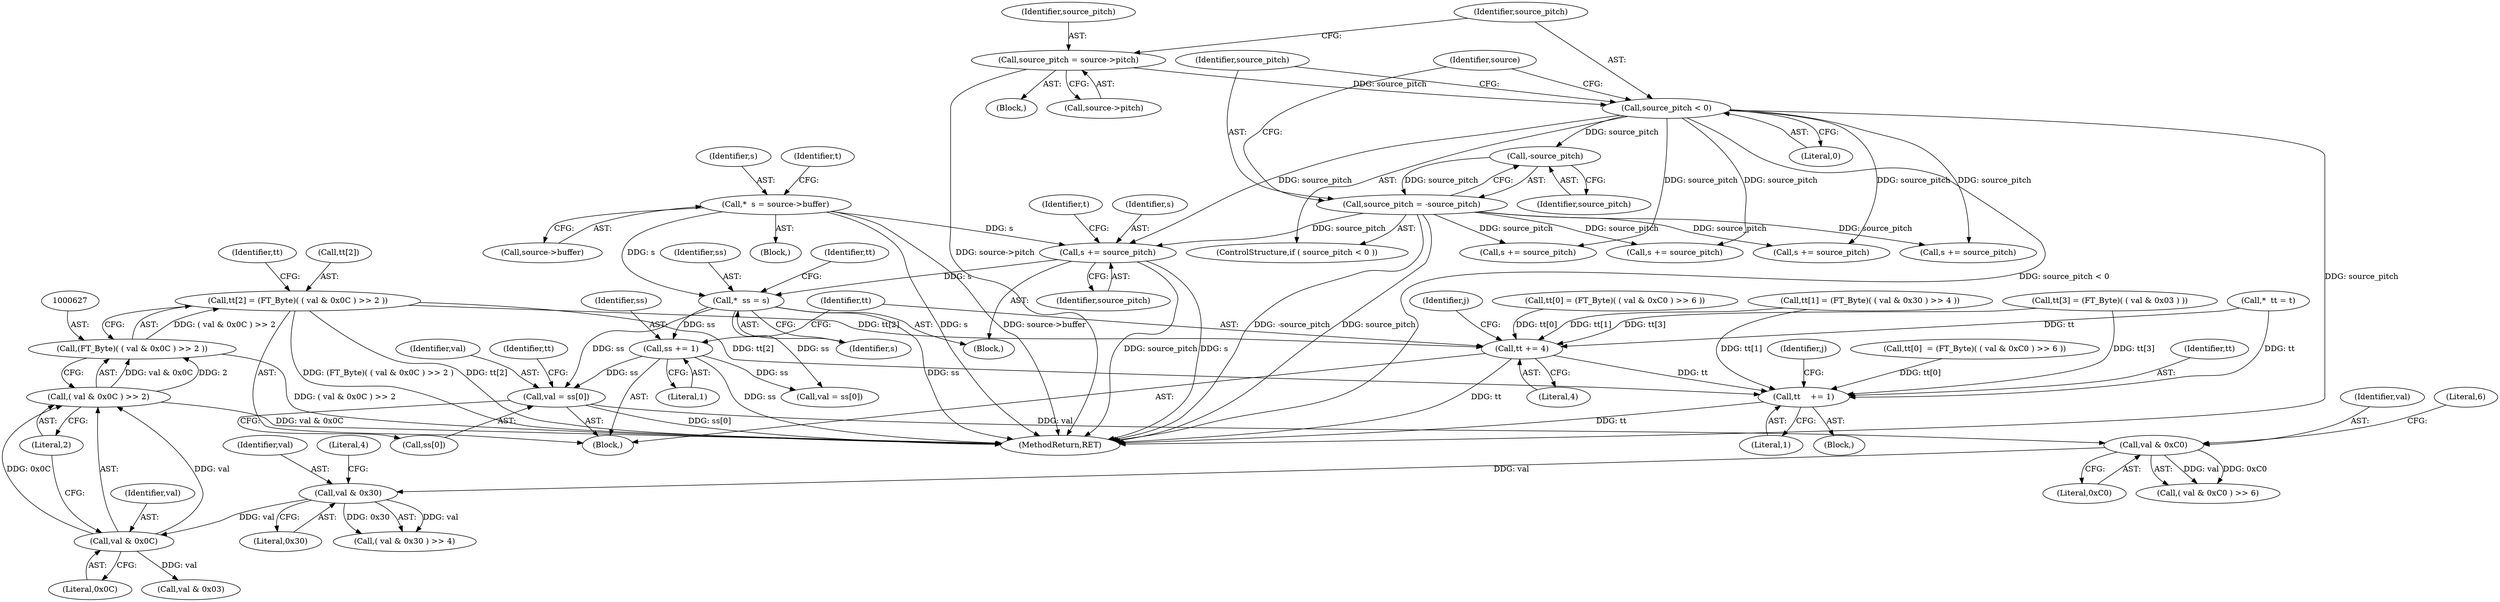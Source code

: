 digraph "0_savannah_b3500af717010137046ec4076d1e1c0641e33727@array" {
"1000622" [label="(Call,tt[2] = (FT_Byte)( ( val & 0x0C ) >> 2 ))"];
"1000626" [label="(Call,(FT_Byte)( ( val & 0x0C ) >> 2 ))"];
"1000628" [label="(Call,( val & 0x0C ) >> 2)"];
"1000629" [label="(Call,val & 0x0C)"];
"1000618" [label="(Call,val & 0x30)"];
"1000607" [label="(Call,val & 0xC0)"];
"1000595" [label="(Call,val = ss[0])"];
"1000642" [label="(Call,ss += 1)"];
"1000572" [label="(Call,*  ss = s)"];
"1000542" [label="(Call,*  s = source->buffer)"];
"1000690" [label="(Call,s += source_pitch)"];
"1000275" [label="(Call,source_pitch < 0)"];
"1000269" [label="(Call,source_pitch = source->pitch)"];
"1000278" [label="(Call,source_pitch = -source_pitch)"];
"1000280" [label="(Call,-source_pitch)"];
"1000645" [label="(Call,tt += 4)"];
"1000687" [label="(Call,tt    += 1)"];
"1000661" [label="(Call,val = ss[0])"];
"1000269" [label="(Call,source_pitch = source->pitch)"];
"1000592" [label="(Identifier,j)"];
"1000573" [label="(Identifier,ss)"];
"1000570" [label="(Block,)"];
"1000600" [label="(Call,tt[0] = (FT_Byte)( ( val & 0xC0 ) >> 6 ))"];
"1000274" [label="(ControlStructure,if ( source_pitch < 0 ))"];
"1000609" [label="(Literal,0xC0)"];
"1000280" [label="(Call,-source_pitch)"];
"1000671" [label="(Identifier,j)"];
"1000673" [label="(Call,tt[0]  = (FT_Byte)( ( val & 0xC0 ) >> 6 ))"];
"1000647" [label="(Literal,4)"];
"1000110" [label="(Block,)"];
"1000577" [label="(Identifier,tt)"];
"1000689" [label="(Literal,1)"];
"1000275" [label="(Call,source_pitch < 0)"];
"1000618" [label="(Call,val & 0x30)"];
"1000278" [label="(Call,source_pitch = -source_pitch)"];
"1000617" [label="(Call,( val & 0x30 ) >> 4)"];
"1000633" [label="(Call,tt[3] = (FT_Byte)( ( val & 0x03 ) ))"];
"1000610" [label="(Literal,6)"];
"1000542" [label="(Call,*  s = source->buffer)"];
"1000593" [label="(Block,)"];
"1000271" [label="(Call,source->pitch)"];
"1000630" [label="(Identifier,val)"];
"1000691" [label="(Identifier,s)"];
"1000543" [label="(Identifier,s)"];
"1000270" [label="(Identifier,source_pitch)"];
"1000277" [label="(Literal,0)"];
"1000622" [label="(Call,tt[2] = (FT_Byte)( ( val & 0x0C ) >> 2 ))"];
"1000803" [label="(Call,s += source_pitch)"];
"1000544" [label="(Call,source->buffer)"];
"1000549" [label="(Identifier,t)"];
"1000687" [label="(Call,tt    += 1)"];
"1000284" [label="(Identifier,source)"];
"1000631" [label="(Literal,0x0C)"];
"1000628" [label="(Call,( val & 0x0C ) >> 2)"];
"1000620" [label="(Literal,0x30)"];
"1000607" [label="(Call,val & 0xC0)"];
"1000595" [label="(Call,val = ss[0])"];
"1000642" [label="(Call,ss += 1)"];
"1000602" [label="(Identifier,tt)"];
"1000885" [label="(MethodReturn,RET)"];
"1000635" [label="(Identifier,tt)"];
"1000646" [label="(Identifier,tt)"];
"1000276" [label="(Identifier,source_pitch)"];
"1000281" [label="(Identifier,source_pitch)"];
"1000629" [label="(Call,val & 0x0C)"];
"1000596" [label="(Identifier,val)"];
"1000608" [label="(Identifier,val)"];
"1000875" [label="(Call,s += source_pitch)"];
"1000572" [label="(Call,*  ss = s)"];
"1000619" [label="(Identifier,val)"];
"1000597" [label="(Call,ss[0])"];
"1000643" [label="(Identifier,ss)"];
"1000606" [label="(Call,( val & 0xC0 ) >> 6)"];
"1000621" [label="(Literal,4)"];
"1000644" [label="(Literal,1)"];
"1000690" [label="(Call,s += source_pitch)"];
"1000540" [label="(Block,)"];
"1000639" [label="(Call,val & 0x03)"];
"1000632" [label="(Literal,2)"];
"1000692" [label="(Identifier,source_pitch)"];
"1000623" [label="(Call,tt[2])"];
"1000645" [label="(Call,tt += 4)"];
"1000481" [label="(Call,s += source_pitch)"];
"1000576" [label="(Call,*  tt = t)"];
"1000626" [label="(Call,(FT_Byte)( ( val & 0x0C ) >> 2 ))"];
"1000611" [label="(Call,tt[1] = (FT_Byte)( ( val & 0x30 ) >> 4 ))"];
"1000279" [label="(Identifier,source_pitch)"];
"1000574" [label="(Identifier,s)"];
"1000672" [label="(Block,)"];
"1000694" [label="(Identifier,t)"];
"1000688" [label="(Identifier,tt)"];
"1000532" [label="(Call,s += source_pitch)"];
"1000622" -> "1000593"  [label="AST: "];
"1000622" -> "1000626"  [label="CFG: "];
"1000623" -> "1000622"  [label="AST: "];
"1000626" -> "1000622"  [label="AST: "];
"1000635" -> "1000622"  [label="CFG: "];
"1000622" -> "1000885"  [label="DDG: tt[2]"];
"1000622" -> "1000885"  [label="DDG: (FT_Byte)( ( val & 0x0C ) >> 2 )"];
"1000626" -> "1000622"  [label="DDG: ( val & 0x0C ) >> 2"];
"1000622" -> "1000645"  [label="DDG: tt[2]"];
"1000622" -> "1000687"  [label="DDG: tt[2]"];
"1000626" -> "1000628"  [label="CFG: "];
"1000627" -> "1000626"  [label="AST: "];
"1000628" -> "1000626"  [label="AST: "];
"1000626" -> "1000885"  [label="DDG: ( val & 0x0C ) >> 2"];
"1000628" -> "1000626"  [label="DDG: val & 0x0C"];
"1000628" -> "1000626"  [label="DDG: 2"];
"1000628" -> "1000632"  [label="CFG: "];
"1000629" -> "1000628"  [label="AST: "];
"1000632" -> "1000628"  [label="AST: "];
"1000628" -> "1000885"  [label="DDG: val & 0x0C"];
"1000629" -> "1000628"  [label="DDG: val"];
"1000629" -> "1000628"  [label="DDG: 0x0C"];
"1000629" -> "1000631"  [label="CFG: "];
"1000630" -> "1000629"  [label="AST: "];
"1000631" -> "1000629"  [label="AST: "];
"1000632" -> "1000629"  [label="CFG: "];
"1000618" -> "1000629"  [label="DDG: val"];
"1000629" -> "1000639"  [label="DDG: val"];
"1000618" -> "1000617"  [label="AST: "];
"1000618" -> "1000620"  [label="CFG: "];
"1000619" -> "1000618"  [label="AST: "];
"1000620" -> "1000618"  [label="AST: "];
"1000621" -> "1000618"  [label="CFG: "];
"1000618" -> "1000617"  [label="DDG: val"];
"1000618" -> "1000617"  [label="DDG: 0x30"];
"1000607" -> "1000618"  [label="DDG: val"];
"1000607" -> "1000606"  [label="AST: "];
"1000607" -> "1000609"  [label="CFG: "];
"1000608" -> "1000607"  [label="AST: "];
"1000609" -> "1000607"  [label="AST: "];
"1000610" -> "1000607"  [label="CFG: "];
"1000607" -> "1000606"  [label="DDG: val"];
"1000607" -> "1000606"  [label="DDG: 0xC0"];
"1000595" -> "1000607"  [label="DDG: val"];
"1000595" -> "1000593"  [label="AST: "];
"1000595" -> "1000597"  [label="CFG: "];
"1000596" -> "1000595"  [label="AST: "];
"1000597" -> "1000595"  [label="AST: "];
"1000602" -> "1000595"  [label="CFG: "];
"1000595" -> "1000885"  [label="DDG: ss[0]"];
"1000642" -> "1000595"  [label="DDG: ss"];
"1000572" -> "1000595"  [label="DDG: ss"];
"1000642" -> "1000593"  [label="AST: "];
"1000642" -> "1000644"  [label="CFG: "];
"1000643" -> "1000642"  [label="AST: "];
"1000644" -> "1000642"  [label="AST: "];
"1000646" -> "1000642"  [label="CFG: "];
"1000642" -> "1000885"  [label="DDG: ss"];
"1000572" -> "1000642"  [label="DDG: ss"];
"1000642" -> "1000661"  [label="DDG: ss"];
"1000572" -> "1000570"  [label="AST: "];
"1000572" -> "1000574"  [label="CFG: "];
"1000573" -> "1000572"  [label="AST: "];
"1000574" -> "1000572"  [label="AST: "];
"1000577" -> "1000572"  [label="CFG: "];
"1000572" -> "1000885"  [label="DDG: ss"];
"1000542" -> "1000572"  [label="DDG: s"];
"1000690" -> "1000572"  [label="DDG: s"];
"1000572" -> "1000661"  [label="DDG: ss"];
"1000542" -> "1000540"  [label="AST: "];
"1000542" -> "1000544"  [label="CFG: "];
"1000543" -> "1000542"  [label="AST: "];
"1000544" -> "1000542"  [label="AST: "];
"1000549" -> "1000542"  [label="CFG: "];
"1000542" -> "1000885"  [label="DDG: s"];
"1000542" -> "1000885"  [label="DDG: source->buffer"];
"1000542" -> "1000690"  [label="DDG: s"];
"1000690" -> "1000570"  [label="AST: "];
"1000690" -> "1000692"  [label="CFG: "];
"1000691" -> "1000690"  [label="AST: "];
"1000692" -> "1000690"  [label="AST: "];
"1000694" -> "1000690"  [label="CFG: "];
"1000690" -> "1000885"  [label="DDG: source_pitch"];
"1000690" -> "1000885"  [label="DDG: s"];
"1000275" -> "1000690"  [label="DDG: source_pitch"];
"1000278" -> "1000690"  [label="DDG: source_pitch"];
"1000275" -> "1000274"  [label="AST: "];
"1000275" -> "1000277"  [label="CFG: "];
"1000276" -> "1000275"  [label="AST: "];
"1000277" -> "1000275"  [label="AST: "];
"1000279" -> "1000275"  [label="CFG: "];
"1000284" -> "1000275"  [label="CFG: "];
"1000275" -> "1000885"  [label="DDG: source_pitch < 0"];
"1000275" -> "1000885"  [label="DDG: source_pitch"];
"1000269" -> "1000275"  [label="DDG: source_pitch"];
"1000275" -> "1000280"  [label="DDG: source_pitch"];
"1000275" -> "1000481"  [label="DDG: source_pitch"];
"1000275" -> "1000532"  [label="DDG: source_pitch"];
"1000275" -> "1000803"  [label="DDG: source_pitch"];
"1000275" -> "1000875"  [label="DDG: source_pitch"];
"1000269" -> "1000110"  [label="AST: "];
"1000269" -> "1000271"  [label="CFG: "];
"1000270" -> "1000269"  [label="AST: "];
"1000271" -> "1000269"  [label="AST: "];
"1000276" -> "1000269"  [label="CFG: "];
"1000269" -> "1000885"  [label="DDG: source->pitch"];
"1000278" -> "1000274"  [label="AST: "];
"1000278" -> "1000280"  [label="CFG: "];
"1000279" -> "1000278"  [label="AST: "];
"1000280" -> "1000278"  [label="AST: "];
"1000284" -> "1000278"  [label="CFG: "];
"1000278" -> "1000885"  [label="DDG: -source_pitch"];
"1000278" -> "1000885"  [label="DDG: source_pitch"];
"1000280" -> "1000278"  [label="DDG: source_pitch"];
"1000278" -> "1000481"  [label="DDG: source_pitch"];
"1000278" -> "1000532"  [label="DDG: source_pitch"];
"1000278" -> "1000803"  [label="DDG: source_pitch"];
"1000278" -> "1000875"  [label="DDG: source_pitch"];
"1000280" -> "1000281"  [label="CFG: "];
"1000281" -> "1000280"  [label="AST: "];
"1000645" -> "1000593"  [label="AST: "];
"1000645" -> "1000647"  [label="CFG: "];
"1000646" -> "1000645"  [label="AST: "];
"1000647" -> "1000645"  [label="AST: "];
"1000592" -> "1000645"  [label="CFG: "];
"1000645" -> "1000885"  [label="DDG: tt"];
"1000576" -> "1000645"  [label="DDG: tt"];
"1000633" -> "1000645"  [label="DDG: tt[3]"];
"1000611" -> "1000645"  [label="DDG: tt[1]"];
"1000600" -> "1000645"  [label="DDG: tt[0]"];
"1000645" -> "1000687"  [label="DDG: tt"];
"1000687" -> "1000672"  [label="AST: "];
"1000687" -> "1000689"  [label="CFG: "];
"1000688" -> "1000687"  [label="AST: "];
"1000689" -> "1000687"  [label="AST: "];
"1000671" -> "1000687"  [label="CFG: "];
"1000687" -> "1000885"  [label="DDG: tt"];
"1000576" -> "1000687"  [label="DDG: tt"];
"1000673" -> "1000687"  [label="DDG: tt[0]"];
"1000633" -> "1000687"  [label="DDG: tt[3]"];
"1000611" -> "1000687"  [label="DDG: tt[1]"];
}

